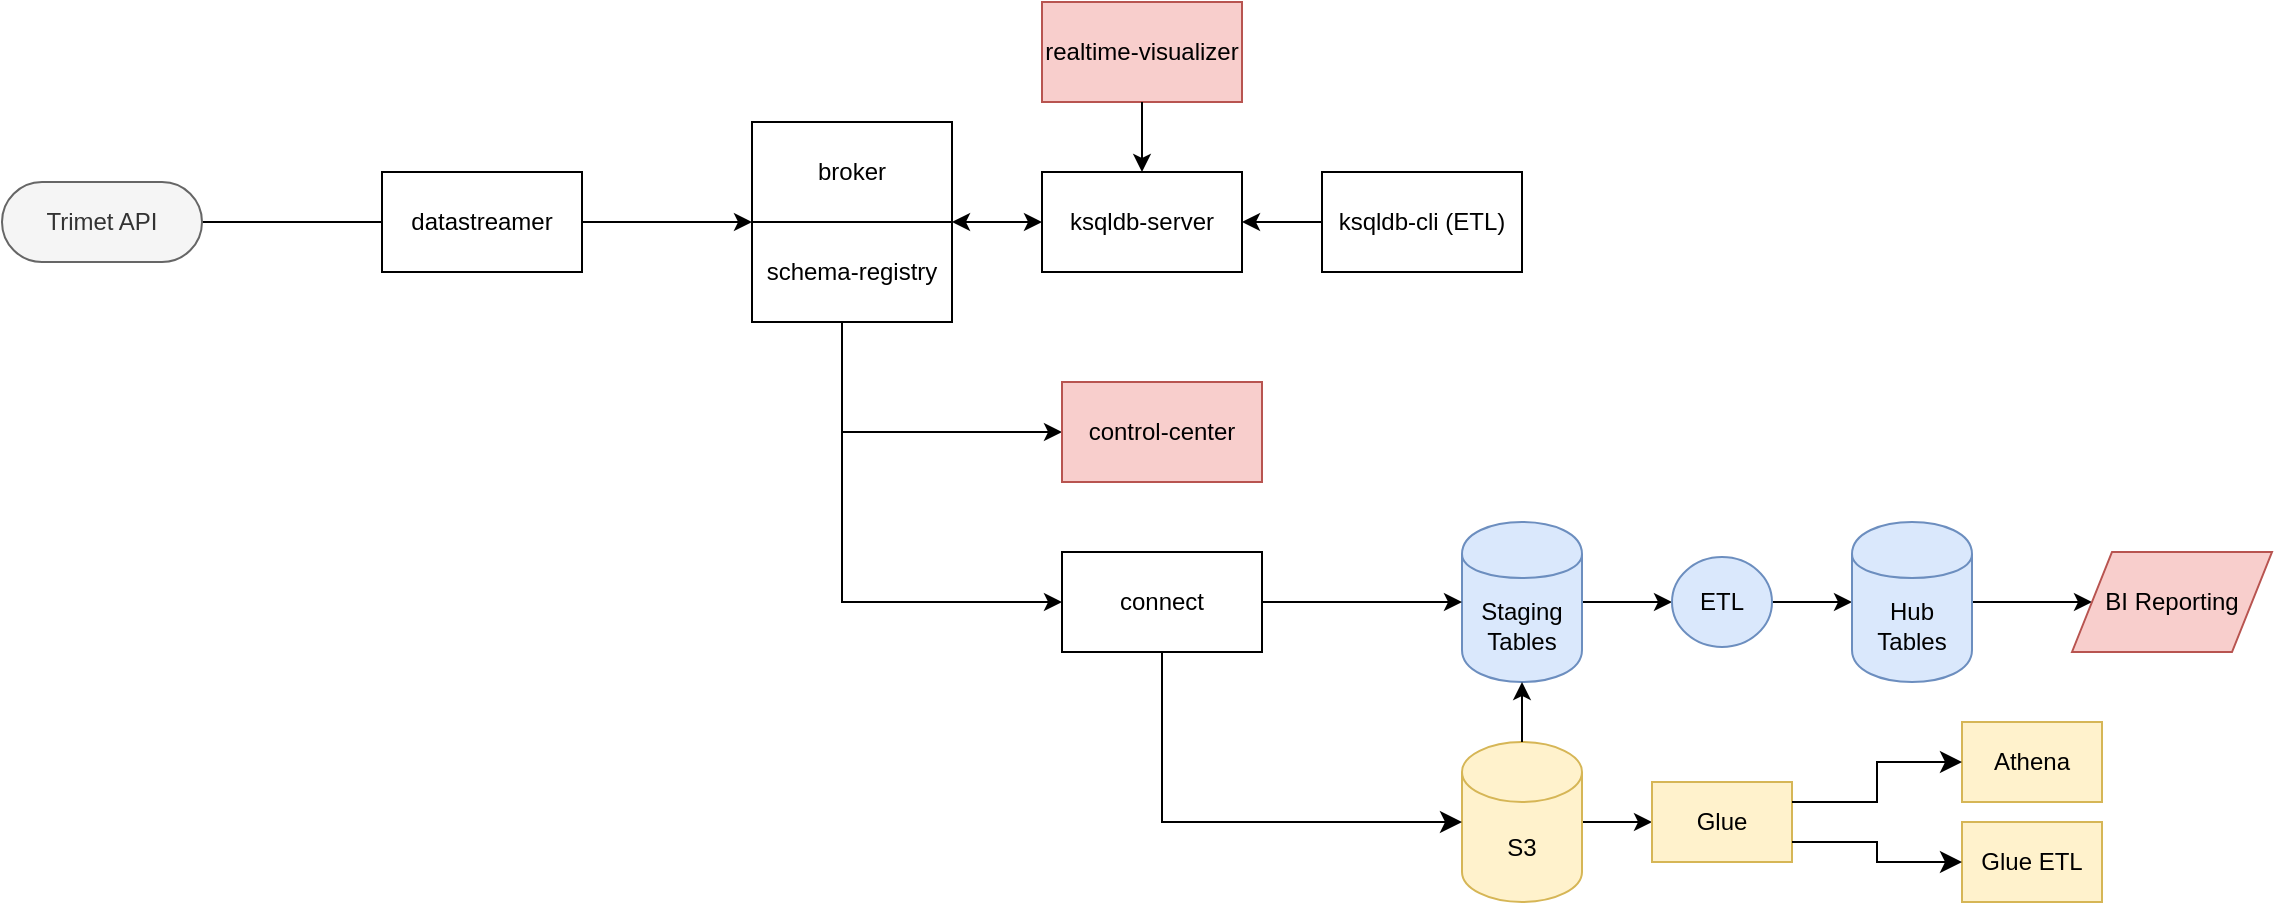 <mxGraphModel dx="1233" dy="788" grid="1" gridSize="10" guides="1" tooltips="1" connect="1" arrows="1" fold="1" page="1" pageScale="1" pageWidth="850" pageHeight="1100" math="0" shadow="0">
  <root>
    <mxCell id="0" />
    <mxCell id="1" parent="0" />
    <mxCell id="CL8gNvvTBkpj3dXNIgkR-19" style="edgeStyle=orthogonalEdgeStyle;rounded=0;orthogonalLoop=1;jettySize=auto;html=1;" parent="1" source="Xod4xSulPjWZgwVKyBh1-2" edge="1">
      <mxGeometry relative="1" as="geometry">
        <mxPoint x="425" y="360" as="targetPoint" />
      </mxGeometry>
    </mxCell>
    <mxCell id="Xod4xSulPjWZgwVKyBh1-2" value="Trimet API" style="html=1;dashed=0;whiteSpace=wrap;shape=mxgraph.dfd.start;fillColor=#f5f5f5;strokeColor=#666666;fontColor=#333333;" parent="1" vertex="1">
      <mxGeometry x="160" y="340" width="100" height="40" as="geometry" />
    </mxCell>
    <mxCell id="CL8gNvvTBkpj3dXNIgkR-24" style="edgeStyle=orthogonalEdgeStyle;rounded=0;orthogonalLoop=1;jettySize=auto;html=1;entryX=0;entryY=0.5;entryDx=0;entryDy=0;" parent="1" source="CL8gNvvTBkpj3dXNIgkR-13" target="CL8gNvvTBkpj3dXNIgkR-23" edge="1">
      <mxGeometry relative="1" as="geometry" />
    </mxCell>
    <mxCell id="CL8gNvvTBkpj3dXNIgkR-13" value="Staging Tables" style="shape=cylinder;whiteSpace=wrap;html=1;boundedLbl=1;backgroundOutline=1;fillColor=#dae8fc;strokeColor=#6c8ebf;" parent="1" vertex="1">
      <mxGeometry x="890" y="510" width="60" height="80" as="geometry" />
    </mxCell>
    <mxCell id="CL8gNvvTBkpj3dXNIgkR-26" style="edgeStyle=orthogonalEdgeStyle;rounded=0;orthogonalLoop=1;jettySize=auto;html=1;entryX=0;entryY=0.5;entryDx=0;entryDy=0;" parent="1" source="CL8gNvvTBkpj3dXNIgkR-23" target="CL8gNvvTBkpj3dXNIgkR-25" edge="1">
      <mxGeometry relative="1" as="geometry" />
    </mxCell>
    <mxCell id="CL8gNvvTBkpj3dXNIgkR-23" value="ETL" style="shape=ellipse;html=1;dashed=0;whiteSpace=wrap;perimeter=ellipsePerimeter;fillColor=#dae8fc;strokeColor=#6c8ebf;" parent="1" vertex="1">
      <mxGeometry x="995" y="527.5" width="50" height="45" as="geometry" />
    </mxCell>
    <mxCell id="CL8gNvvTBkpj3dXNIgkR-28" style="edgeStyle=orthogonalEdgeStyle;rounded=0;orthogonalLoop=1;jettySize=auto;html=1;entryX=0;entryY=0.5;entryDx=0;entryDy=0;" parent="1" source="CL8gNvvTBkpj3dXNIgkR-25" target="CL8gNvvTBkpj3dXNIgkR-27" edge="1">
      <mxGeometry relative="1" as="geometry" />
    </mxCell>
    <mxCell id="CL8gNvvTBkpj3dXNIgkR-25" value="Hub Tables" style="shape=cylinder;whiteSpace=wrap;html=1;boundedLbl=1;backgroundOutline=1;fillColor=#dae8fc;strokeColor=#6c8ebf;" parent="1" vertex="1">
      <mxGeometry x="1085" y="510" width="60" height="80" as="geometry" />
    </mxCell>
    <mxCell id="CL8gNvvTBkpj3dXNIgkR-27" value="BI Reporting" style="shape=parallelogram;perimeter=parallelogramPerimeter;whiteSpace=wrap;html=1;dashed=0;fillColor=#f8cecc;strokeColor=#b85450;" parent="1" vertex="1">
      <mxGeometry x="1195" y="525" width="100" height="50" as="geometry" />
    </mxCell>
    <mxCell id="sVYrODT6d9CqoMSy0Qfs-3" value="broker" style="html=1;dashed=0;whiteSpace=wrap;" parent="1" vertex="1">
      <mxGeometry x="535" y="310" width="100" height="50" as="geometry" />
    </mxCell>
    <mxCell id="sVYrODT6d9CqoMSy0Qfs-20" style="edgeStyle=orthogonalEdgeStyle;rounded=0;orthogonalLoop=1;jettySize=auto;html=1;entryX=0;entryY=0.5;entryDx=0;entryDy=0;" parent="1" source="sVYrODT6d9CqoMSy0Qfs-4" target="sVYrODT6d9CqoMSy0Qfs-11" edge="1">
      <mxGeometry relative="1" as="geometry">
        <Array as="points">
          <mxPoint x="580" y="465" />
        </Array>
      </mxGeometry>
    </mxCell>
    <mxCell id="sVYrODT6d9CqoMSy0Qfs-21" style="edgeStyle=orthogonalEdgeStyle;rounded=0;orthogonalLoop=1;jettySize=auto;html=1;entryX=0;entryY=0.5;entryDx=0;entryDy=0;" parent="1" source="sVYrODT6d9CqoMSy0Qfs-4" target="sVYrODT6d9CqoMSy0Qfs-5" edge="1">
      <mxGeometry relative="1" as="geometry">
        <Array as="points">
          <mxPoint x="580" y="550" />
        </Array>
      </mxGeometry>
    </mxCell>
    <mxCell id="sVYrODT6d9CqoMSy0Qfs-4" value="schema-registry" style="html=1;dashed=0;whiteSpace=wrap;" parent="1" vertex="1">
      <mxGeometry x="535" y="360" width="100" height="50" as="geometry" />
    </mxCell>
    <mxCell id="sVYrODT6d9CqoMSy0Qfs-22" style="edgeStyle=orthogonalEdgeStyle;rounded=0;orthogonalLoop=1;jettySize=auto;html=1;entryX=0;entryY=0.5;entryDx=0;entryDy=0;" parent="1" source="sVYrODT6d9CqoMSy0Qfs-5" edge="1">
      <mxGeometry relative="1" as="geometry">
        <mxPoint x="890" y="550" as="targetPoint" />
      </mxGeometry>
    </mxCell>
    <mxCell id="sVYrODT6d9CqoMSy0Qfs-5" value="connect" style="html=1;dashed=0;whiteSpace=wrap;" parent="1" vertex="1">
      <mxGeometry x="690" y="525" width="100" height="50" as="geometry" />
    </mxCell>
    <mxCell id="sVYrODT6d9CqoMSy0Qfs-12" style="edgeStyle=orthogonalEdgeStyle;rounded=0;orthogonalLoop=1;jettySize=auto;html=1;entryX=0;entryY=0;entryDx=0;entryDy=0;" parent="1" source="sVYrODT6d9CqoMSy0Qfs-6" target="sVYrODT6d9CqoMSy0Qfs-4" edge="1">
      <mxGeometry relative="1" as="geometry">
        <Array as="points">
          <mxPoint x="515" y="360" />
          <mxPoint x="515" y="360" />
        </Array>
      </mxGeometry>
    </mxCell>
    <mxCell id="sVYrODT6d9CqoMSy0Qfs-6" value="datastreamer" style="html=1;dashed=0;whiteSpace=wrap;" parent="1" vertex="1">
      <mxGeometry x="350" y="335" width="100" height="50" as="geometry" />
    </mxCell>
    <mxCell id="sVYrODT6d9CqoMSy0Qfs-9" value="ksqldb-server" style="html=1;dashed=0;whiteSpace=wrap;" parent="1" vertex="1">
      <mxGeometry x="680" y="335" width="100" height="50" as="geometry" />
    </mxCell>
    <mxCell id="sVYrODT6d9CqoMSy0Qfs-13" style="edgeStyle=orthogonalEdgeStyle;rounded=0;orthogonalLoop=1;jettySize=auto;html=1;entryX=1;entryY=0.5;entryDx=0;entryDy=0;" parent="1" source="sVYrODT6d9CqoMSy0Qfs-10" target="sVYrODT6d9CqoMSy0Qfs-9" edge="1">
      <mxGeometry relative="1" as="geometry" />
    </mxCell>
    <mxCell id="sVYrODT6d9CqoMSy0Qfs-10" value="ksqldb-cli (ETL)" style="html=1;dashed=0;whiteSpace=wrap;" parent="1" vertex="1">
      <mxGeometry x="820" y="335" width="100" height="50" as="geometry" />
    </mxCell>
    <mxCell id="sVYrODT6d9CqoMSy0Qfs-11" value="control-center" style="html=1;dashed=0;whiteSpace=wrap;fillColor=#f8cecc;strokeColor=#b85450;" parent="1" vertex="1">
      <mxGeometry x="690" y="440" width="100" height="50" as="geometry" />
    </mxCell>
    <mxCell id="sVYrODT6d9CqoMSy0Qfs-15" value="" style="endArrow=classic;startArrow=classic;html=1;rounded=0;exitX=1;exitY=0;exitDx=0;exitDy=0;entryX=0;entryY=0.5;entryDx=0;entryDy=0;" parent="1" source="sVYrODT6d9CqoMSy0Qfs-4" target="sVYrODT6d9CqoMSy0Qfs-9" edge="1">
      <mxGeometry width="50" height="50" relative="1" as="geometry">
        <mxPoint x="700" y="450" as="sourcePoint" />
        <mxPoint x="750" y="400" as="targetPoint" />
      </mxGeometry>
    </mxCell>
    <mxCell id="sVYrODT6d9CqoMSy0Qfs-18" value="realtime-visualizer" style="html=1;dashed=0;whiteSpace=wrap;fillColor=#f8cecc;strokeColor=#b85450;" parent="1" vertex="1">
      <mxGeometry x="680" y="250" width="100" height="50" as="geometry" />
    </mxCell>
    <mxCell id="cLKKJeNiV3lQfkevrg-o-1" value="" style="endArrow=classic;html=1;rounded=0;exitX=0.5;exitY=1;exitDx=0;exitDy=0;entryX=0.5;entryY=0;entryDx=0;entryDy=0;" parent="1" source="sVYrODT6d9CqoMSy0Qfs-18" target="sVYrODT6d9CqoMSy0Qfs-9" edge="1">
      <mxGeometry width="50" height="50" relative="1" as="geometry">
        <mxPoint x="780" y="280" as="sourcePoint" />
        <mxPoint x="720" y="280" as="targetPoint" />
      </mxGeometry>
    </mxCell>
    <mxCell id="cLKKJeNiV3lQfkevrg-o-13" style="edgeStyle=orthogonalEdgeStyle;rounded=0;orthogonalLoop=1;jettySize=auto;html=1;exitX=1;exitY=0.5;exitDx=0;exitDy=0;exitPerimeter=0;entryX=0;entryY=0.5;entryDx=0;entryDy=0;" parent="1" source="cLKKJeNiV3lQfkevrg-o-2" target="cLKKJeNiV3lQfkevrg-o-7" edge="1">
      <mxGeometry relative="1" as="geometry" />
    </mxCell>
    <mxCell id="cLKKJeNiV3lQfkevrg-o-2" value="S3" style="shape=cylinder3;whiteSpace=wrap;html=1;boundedLbl=1;backgroundOutline=1;size=15;fillColor=#fff2cc;strokeColor=#d6b656;" parent="1" vertex="1">
      <mxGeometry x="890" y="620" width="60" height="80" as="geometry" />
    </mxCell>
    <mxCell id="cLKKJeNiV3lQfkevrg-o-4" value="" style="edgeStyle=elbowEdgeStyle;elbow=horizontal;endArrow=classic;html=1;curved=0;rounded=0;endSize=8;startSize=8;exitX=0.5;exitY=1;exitDx=0;exitDy=0;entryX=0;entryY=0.5;entryDx=0;entryDy=0;entryPerimeter=0;" parent="1" source="sVYrODT6d9CqoMSy0Qfs-5" target="cLKKJeNiV3lQfkevrg-o-2" edge="1">
      <mxGeometry width="50" height="50" relative="1" as="geometry">
        <mxPoint x="715" y="690" as="sourcePoint" />
        <mxPoint x="765" y="640" as="targetPoint" />
        <Array as="points">
          <mxPoint x="740" y="610" />
        </Array>
      </mxGeometry>
    </mxCell>
    <mxCell id="cLKKJeNiV3lQfkevrg-o-7" value="Glue" style="rounded=0;whiteSpace=wrap;html=1;fillColor=#fff2cc;strokeColor=#d6b656;" parent="1" vertex="1">
      <mxGeometry x="985" y="640" width="70" height="40" as="geometry" />
    </mxCell>
    <mxCell id="cLKKJeNiV3lQfkevrg-o-8" value="Athena" style="rounded=0;whiteSpace=wrap;html=1;fillColor=#fff2cc;strokeColor=#d6b656;" parent="1" vertex="1">
      <mxGeometry x="1140" y="610" width="70" height="40" as="geometry" />
    </mxCell>
    <mxCell id="cLKKJeNiV3lQfkevrg-o-9" value="Glue ETL" style="rounded=0;whiteSpace=wrap;html=1;fillColor=#fff2cc;strokeColor=#d6b656;" parent="1" vertex="1">
      <mxGeometry x="1140" y="660" width="70" height="40" as="geometry" />
    </mxCell>
    <mxCell id="cLKKJeNiV3lQfkevrg-o-11" value="" style="edgeStyle=elbowEdgeStyle;elbow=horizontal;endArrow=classic;html=1;curved=0;rounded=0;endSize=8;startSize=8;entryX=0;entryY=0.5;entryDx=0;entryDy=0;exitX=1;exitY=0.25;exitDx=0;exitDy=0;" parent="1" source="cLKKJeNiV3lQfkevrg-o-7" target="cLKKJeNiV3lQfkevrg-o-8" edge="1">
      <mxGeometry width="50" height="50" relative="1" as="geometry">
        <mxPoint x="1080" y="670" as="sourcePoint" />
        <mxPoint x="1060" y="730" as="targetPoint" />
      </mxGeometry>
    </mxCell>
    <mxCell id="cLKKJeNiV3lQfkevrg-o-12" value="" style="edgeStyle=elbowEdgeStyle;elbow=horizontal;endArrow=classic;html=1;curved=0;rounded=0;endSize=8;startSize=8;entryX=0;entryY=0.5;entryDx=0;entryDy=0;exitX=1;exitY=0.75;exitDx=0;exitDy=0;" parent="1" source="cLKKJeNiV3lQfkevrg-o-7" target="cLKKJeNiV3lQfkevrg-o-9" edge="1">
      <mxGeometry width="50" height="50" relative="1" as="geometry">
        <mxPoint x="1060" y="710" as="sourcePoint" />
        <mxPoint x="1150" y="720" as="targetPoint" />
      </mxGeometry>
    </mxCell>
    <mxCell id="xc_1w7f41K8TKfR_YDPL-1" style="edgeStyle=orthogonalEdgeStyle;rounded=0;orthogonalLoop=1;jettySize=auto;html=1;exitX=0.5;exitY=0;exitDx=0;exitDy=0;exitPerimeter=0;entryX=0.5;entryY=1;entryDx=0;entryDy=0;" edge="1" parent="1" source="cLKKJeNiV3lQfkevrg-o-2" target="CL8gNvvTBkpj3dXNIgkR-13">
      <mxGeometry relative="1" as="geometry">
        <mxPoint x="920" y="600" as="targetPoint" />
        <mxPoint x="800" y="560" as="sourcePoint" />
      </mxGeometry>
    </mxCell>
  </root>
</mxGraphModel>
